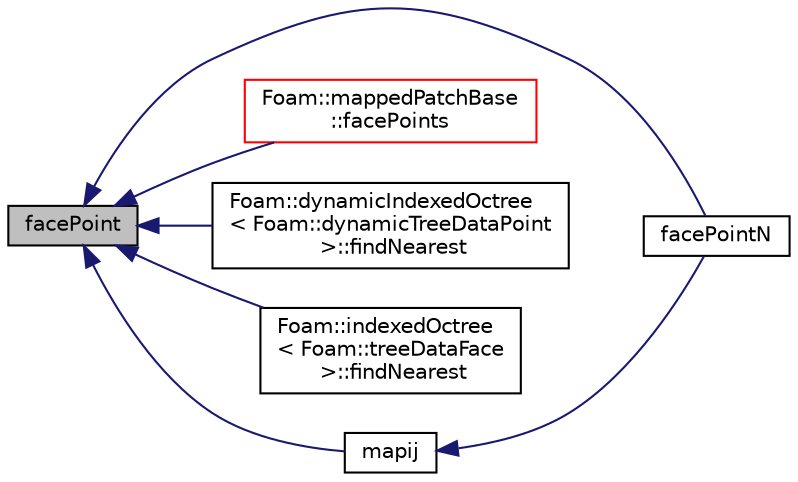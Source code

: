 digraph "facePoint"
{
  bgcolor="transparent";
  edge [fontname="Helvetica",fontsize="10",labelfontname="Helvetica",labelfontsize="10"];
  node [fontname="Helvetica",fontsize="10",shape=record];
  rankdir="LR";
  Node10807 [label="facePoint",height=0.2,width=0.4,color="black", fillcolor="grey75", style="filled", fontcolor="black"];
  Node10807 -> Node10808 [dir="back",color="midnightblue",fontsize="10",style="solid",fontname="Helvetica"];
  Node10808 [label="facePointN",height=0.2,width=0.4,color="black",URL="$a21851.html#a90528f2796b25fc82f0542052e2ffec0"];
  Node10807 -> Node10809 [dir="back",color="midnightblue",fontsize="10",style="solid",fontname="Helvetica"];
  Node10809 [label="Foam::mappedPatchBase\l::facePoints",height=0.2,width=0.4,color="red",URL="$a26225.html#a07740d4a505ec8efad942345ccfc861e",tooltip="Get the points from face-centre-decomposition face centres. "];
  Node10807 -> Node10811 [dir="back",color="midnightblue",fontsize="10",style="solid",fontname="Helvetica"];
  Node10811 [label="Foam::dynamicIndexedOctree\l\< Foam::dynamicTreeDataPoint\l \>::findNearest",height=0.2,width=0.4,color="black",URL="$a26745.html#ae090443cbaa3565bc6dc0b28e77793a8",tooltip="Low level: calculate nearest starting from subnode. "];
  Node10807 -> Node10812 [dir="back",color="midnightblue",fontsize="10",style="solid",fontname="Helvetica"];
  Node10812 [label="Foam::indexedOctree\l\< Foam::treeDataFace\l \>::findNearest",height=0.2,width=0.4,color="black",URL="$a26157.html#abd1691a3fc13b01ad68fb3ca35ec22d8",tooltip="Low level: calculate nearest starting from subnode. "];
  Node10807 -> Node10813 [dir="back",color="midnightblue",fontsize="10",style="solid",fontname="Helvetica"];
  Node10813 [label="mapij",height=0.2,width=0.4,color="black",URL="$a21851.html#a16a0cd34814e145253a9f5c58953752f"];
  Node10813 -> Node10808 [dir="back",color="midnightblue",fontsize="10",style="solid",fontname="Helvetica"];
}
